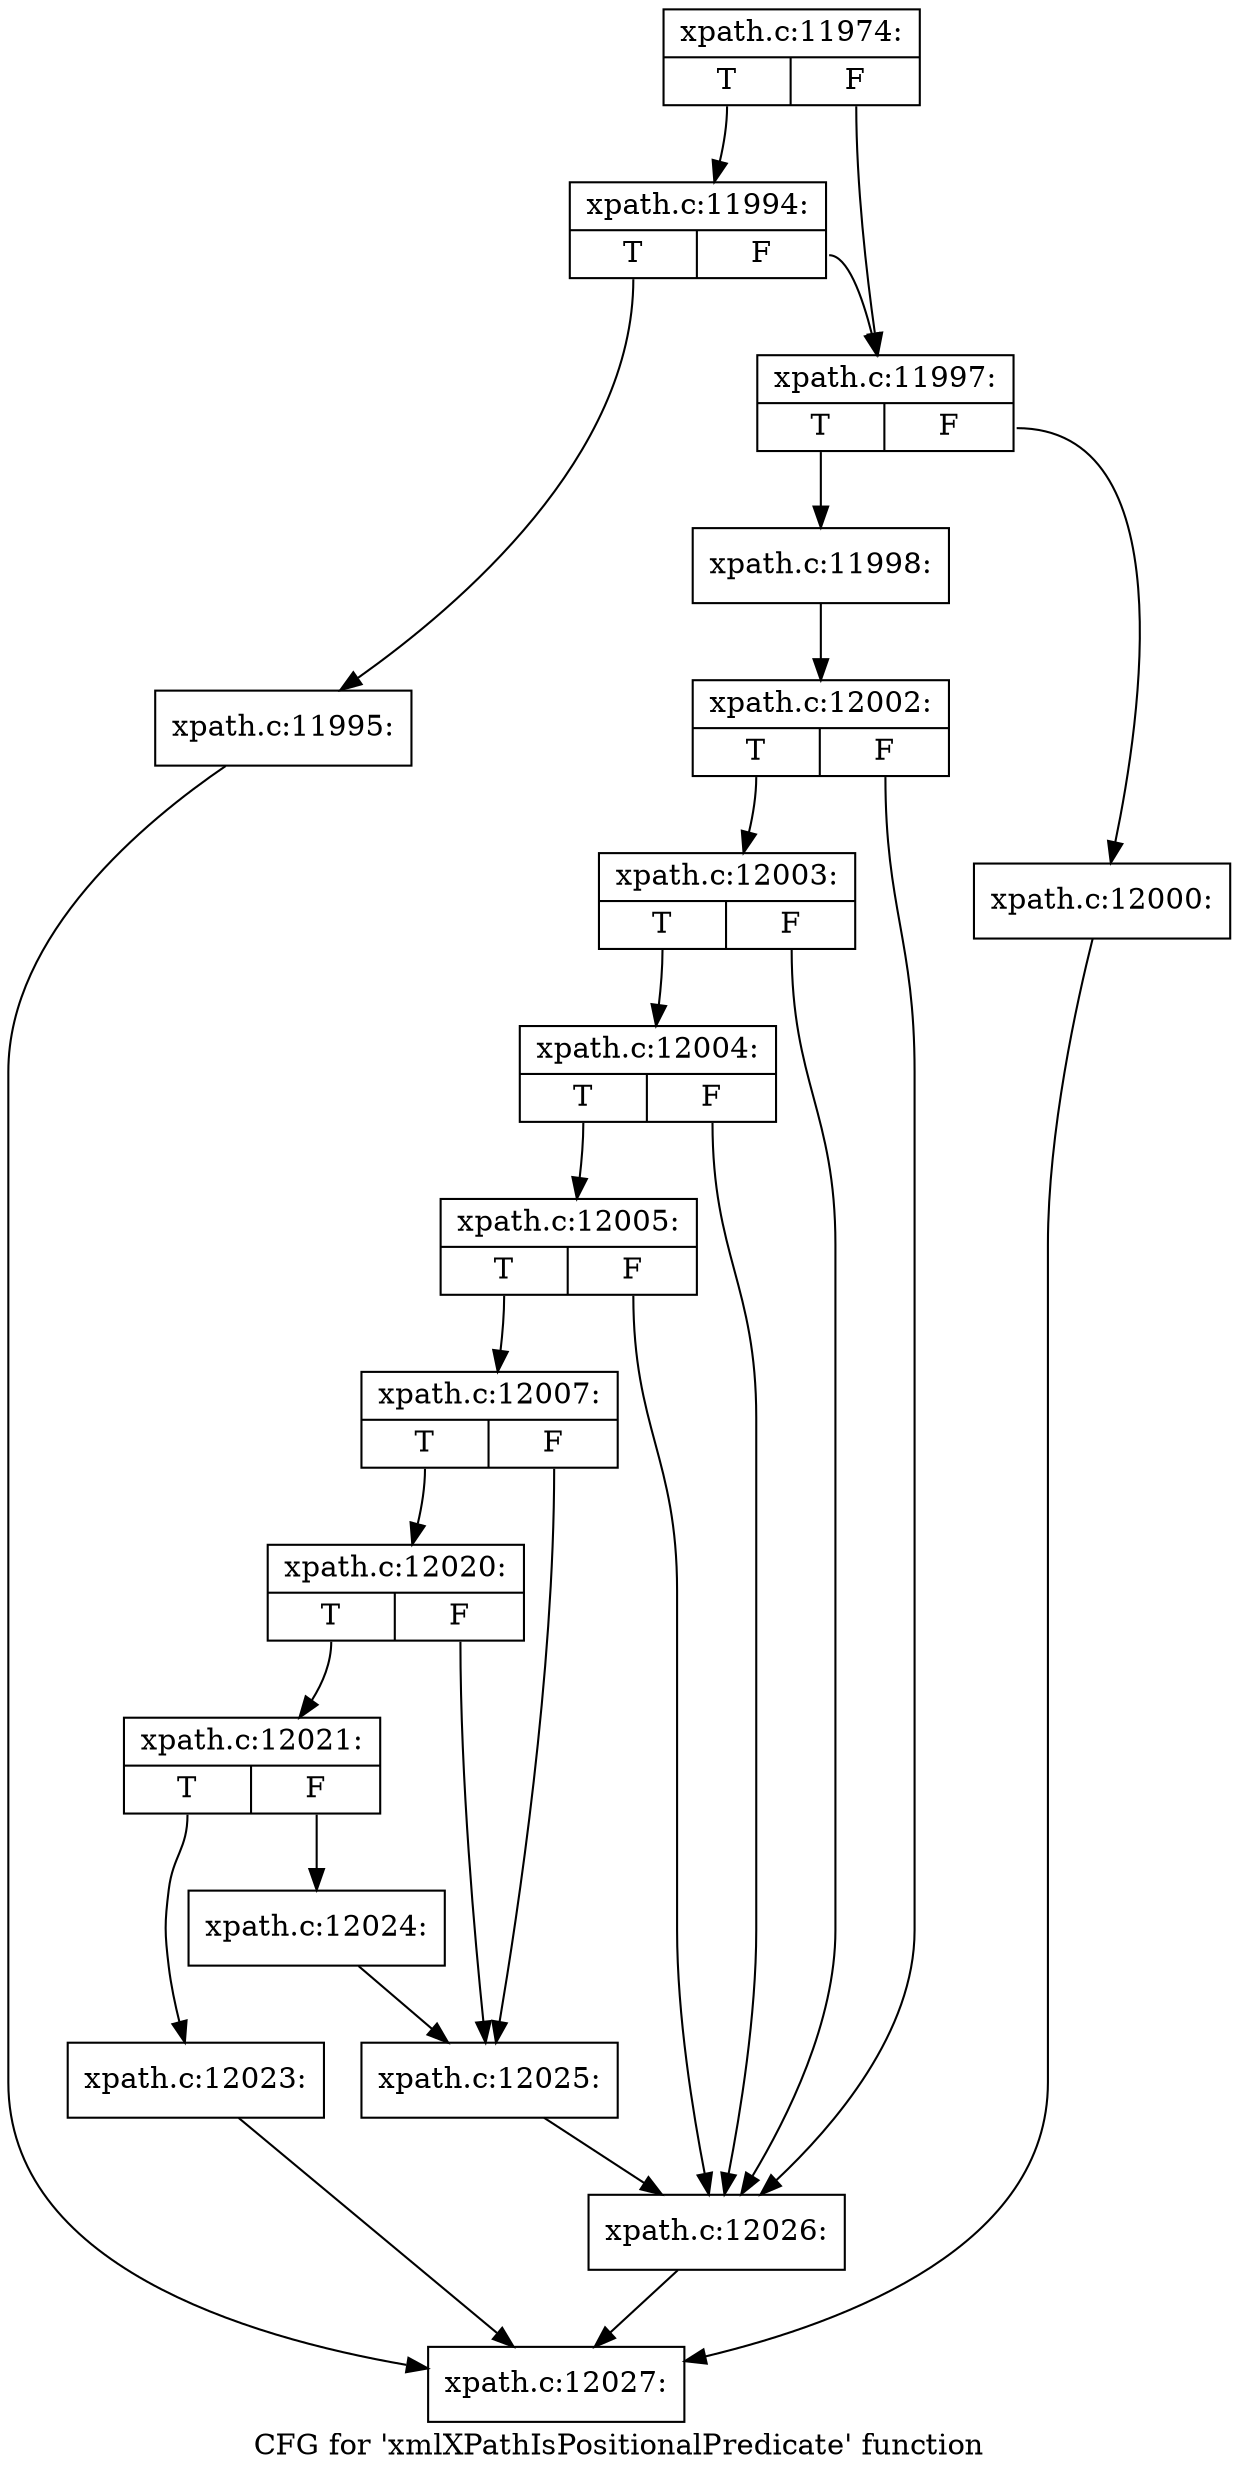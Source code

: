 digraph "CFG for 'xmlXPathIsPositionalPredicate' function" {
	label="CFG for 'xmlXPathIsPositionalPredicate' function";

	Node0x55e6b2da21d0 [shape=record,label="{xpath.c:11974:|{<s0>T|<s1>F}}"];
	Node0x55e6b2da21d0:s0 -> Node0x55e6b2dab460;
	Node0x55e6b2da21d0:s1 -> Node0x55e6b2dab410;
	Node0x55e6b2dab460 [shape=record,label="{xpath.c:11994:|{<s0>T|<s1>F}}"];
	Node0x55e6b2dab460:s0 -> Node0x55e6b2dab3c0;
	Node0x55e6b2dab460:s1 -> Node0x55e6b2dab410;
	Node0x55e6b2dab3c0 [shape=record,label="{xpath.c:11995:}"];
	Node0x55e6b2dab3c0 -> Node0x55e6b2da2220;
	Node0x55e6b2dab410 [shape=record,label="{xpath.c:11997:|{<s0>T|<s1>F}}"];
	Node0x55e6b2dab410:s0 -> Node0x55e6b2dabc70;
	Node0x55e6b2dab410:s1 -> Node0x55e6b2dabd10;
	Node0x55e6b2dabc70 [shape=record,label="{xpath.c:11998:}"];
	Node0x55e6b2dabc70 -> Node0x55e6b2dabcc0;
	Node0x55e6b2dabd10 [shape=record,label="{xpath.c:12000:}"];
	Node0x55e6b2dabd10 -> Node0x55e6b2da2220;
	Node0x55e6b2dabcc0 [shape=record,label="{xpath.c:12002:|{<s0>T|<s1>F}}"];
	Node0x55e6b2dabcc0:s0 -> Node0x55e6b2dacbe0;
	Node0x55e6b2dabcc0:s1 -> Node0x55e6b2daca90;
	Node0x55e6b2dacbe0 [shape=record,label="{xpath.c:12003:|{<s0>T|<s1>F}}"];
	Node0x55e6b2dacbe0:s0 -> Node0x55e6b2dacb60;
	Node0x55e6b2dacbe0:s1 -> Node0x55e6b2daca90;
	Node0x55e6b2dacb60 [shape=record,label="{xpath.c:12004:|{<s0>T|<s1>F}}"];
	Node0x55e6b2dacb60:s0 -> Node0x55e6b2dacae0;
	Node0x55e6b2dacb60:s1 -> Node0x55e6b2daca90;
	Node0x55e6b2dacae0 [shape=record,label="{xpath.c:12005:|{<s0>T|<s1>F}}"];
	Node0x55e6b2dacae0:s0 -> Node0x55e6b2daca40;
	Node0x55e6b2dacae0:s1 -> Node0x55e6b2daca90;
	Node0x55e6b2daca40 [shape=record,label="{xpath.c:12007:|{<s0>T|<s1>F}}"];
	Node0x55e6b2daca40:s0 -> Node0x55e6b2dae220;
	Node0x55e6b2daca40:s1 -> Node0x55e6b2dae1d0;
	Node0x55e6b2dae220 [shape=record,label="{xpath.c:12020:|{<s0>T|<s1>F}}"];
	Node0x55e6b2dae220:s0 -> Node0x55e6b2dae180;
	Node0x55e6b2dae220:s1 -> Node0x55e6b2dae1d0;
	Node0x55e6b2dae180 [shape=record,label="{xpath.c:12021:|{<s0>T|<s1>F}}"];
	Node0x55e6b2dae180:s0 -> Node0x55e6b2daea40;
	Node0x55e6b2dae180:s1 -> Node0x55e6b2daea90;
	Node0x55e6b2daea40 [shape=record,label="{xpath.c:12023:}"];
	Node0x55e6b2daea40 -> Node0x55e6b2da2220;
	Node0x55e6b2daea90 [shape=record,label="{xpath.c:12024:}"];
	Node0x55e6b2daea90 -> Node0x55e6b2dae1d0;
	Node0x55e6b2dae1d0 [shape=record,label="{xpath.c:12025:}"];
	Node0x55e6b2dae1d0 -> Node0x55e6b2daca90;
	Node0x55e6b2daca90 [shape=record,label="{xpath.c:12026:}"];
	Node0x55e6b2daca90 -> Node0x55e6b2da2220;
	Node0x55e6b2da2220 [shape=record,label="{xpath.c:12027:}"];
}
